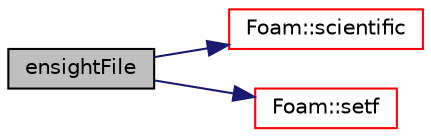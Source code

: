 digraph "ensightFile"
{
  bgcolor="transparent";
  edge [fontname="Helvetica",fontsize="10",labelfontname="Helvetica",labelfontsize="10"];
  node [fontname="Helvetica",fontsize="10",shape=record];
  rankdir="LR";
  Node1 [label="ensightFile",height=0.2,width=0.4,color="black", fillcolor="grey75", style="filled", fontcolor="black"];
  Node1 -> Node2 [color="midnightblue",fontsize="10",style="solid",fontname="Helvetica"];
  Node2 [label="Foam::scientific",height=0.2,width=0.4,color="red",URL="$a10725.html#a78214b33dde7e68fda6f5609b6faa561"];
  Node1 -> Node3 [color="midnightblue",fontsize="10",style="solid",fontname="Helvetica"];
  Node3 [label="Foam::setf",height=0.2,width=0.4,color="red",URL="$a10725.html#a11ab31005f651958c35d64c8df183e8c"];
}
